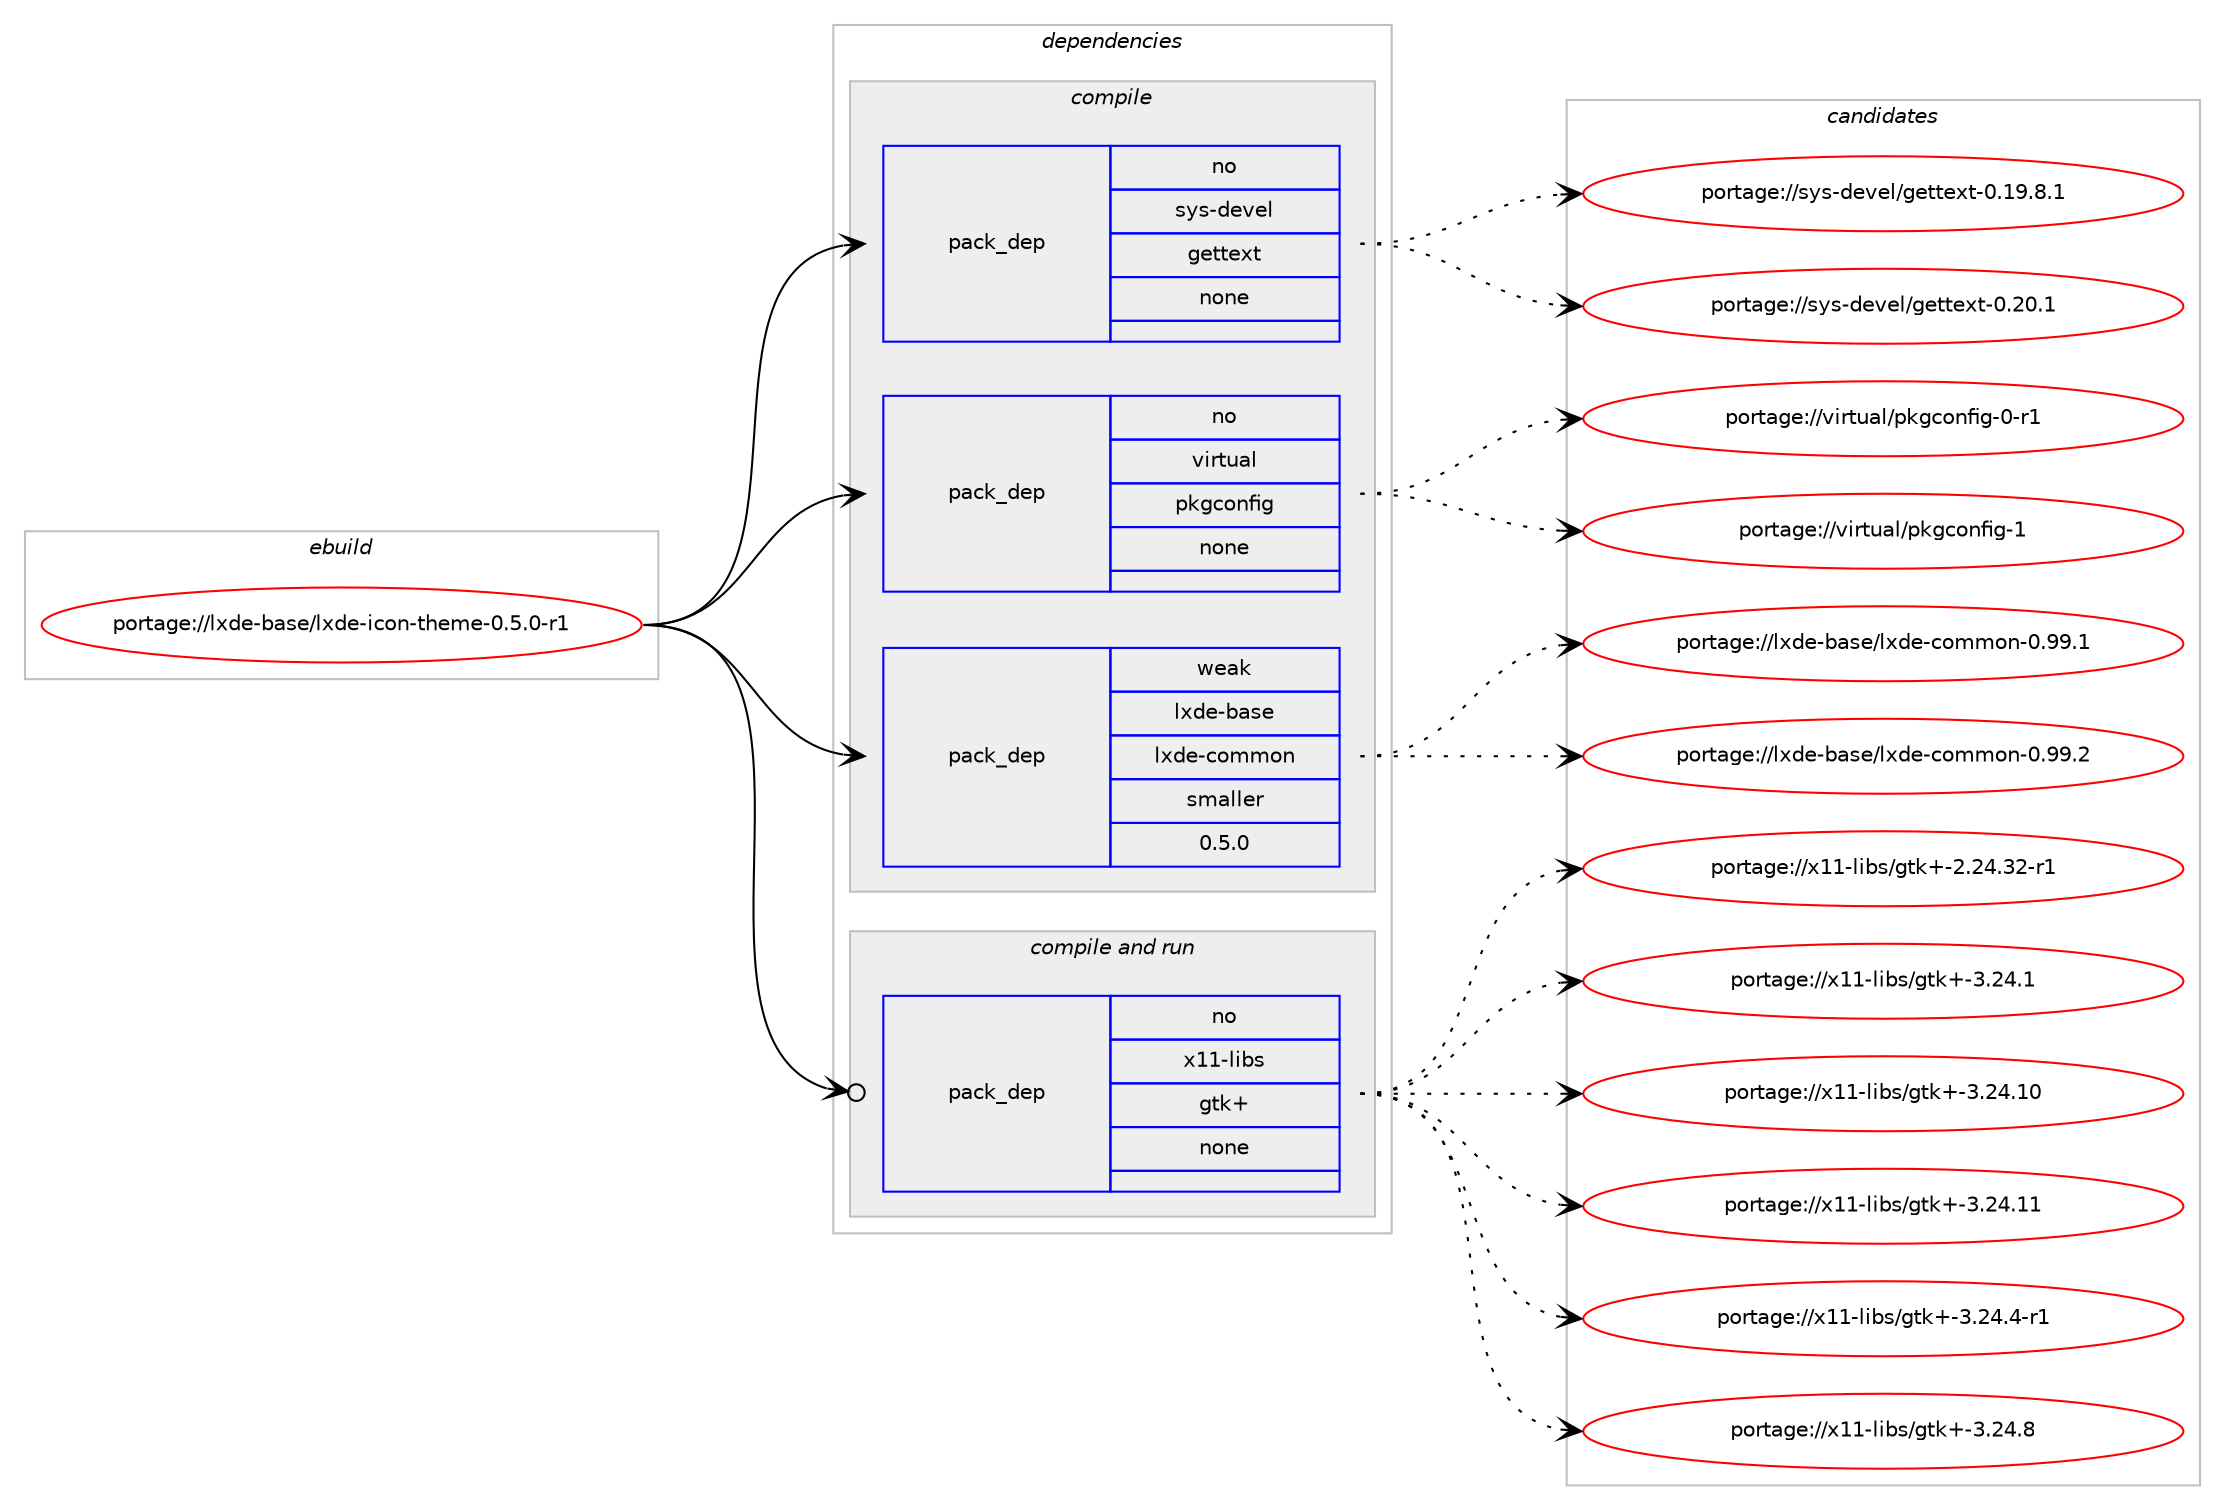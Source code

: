 digraph prolog {

# *************
# Graph options
# *************

newrank=true;
concentrate=true;
compound=true;
graph [rankdir=LR,fontname=Helvetica,fontsize=10,ranksep=1.5];#, ranksep=2.5, nodesep=0.2];
edge  [arrowhead=vee];
node  [fontname=Helvetica,fontsize=10];

# **********
# The ebuild
# **********

subgraph cluster_leftcol {
color=gray;
rank=same;
label=<<i>ebuild</i>>;
id [label="portage://lxde-base/lxde-icon-theme-0.5.0-r1", color=red, width=4, href="../lxde-base/lxde-icon-theme-0.5.0-r1.svg"];
}

# ****************
# The dependencies
# ****************

subgraph cluster_midcol {
color=gray;
label=<<i>dependencies</i>>;
subgraph cluster_compile {
fillcolor="#eeeeee";
style=filled;
label=<<i>compile</i>>;
subgraph pack222074 {
dependency303070 [label=<<TABLE BORDER="0" CELLBORDER="1" CELLSPACING="0" CELLPADDING="4" WIDTH="220"><TR><TD ROWSPAN="6" CELLPADDING="30">pack_dep</TD></TR><TR><TD WIDTH="110">no</TD></TR><TR><TD>sys-devel</TD></TR><TR><TD>gettext</TD></TR><TR><TD>none</TD></TR><TR><TD></TD></TR></TABLE>>, shape=none, color=blue];
}
id:e -> dependency303070:w [weight=20,style="solid",arrowhead="vee"];
subgraph pack222075 {
dependency303071 [label=<<TABLE BORDER="0" CELLBORDER="1" CELLSPACING="0" CELLPADDING="4" WIDTH="220"><TR><TD ROWSPAN="6" CELLPADDING="30">pack_dep</TD></TR><TR><TD WIDTH="110">no</TD></TR><TR><TD>virtual</TD></TR><TR><TD>pkgconfig</TD></TR><TR><TD>none</TD></TR><TR><TD></TD></TR></TABLE>>, shape=none, color=blue];
}
id:e -> dependency303071:w [weight=20,style="solid",arrowhead="vee"];
subgraph pack222076 {
dependency303072 [label=<<TABLE BORDER="0" CELLBORDER="1" CELLSPACING="0" CELLPADDING="4" WIDTH="220"><TR><TD ROWSPAN="6" CELLPADDING="30">pack_dep</TD></TR><TR><TD WIDTH="110">weak</TD></TR><TR><TD>lxde-base</TD></TR><TR><TD>lxde-common</TD></TR><TR><TD>smaller</TD></TR><TR><TD>0.5.0</TD></TR></TABLE>>, shape=none, color=blue];
}
id:e -> dependency303072:w [weight=20,style="solid",arrowhead="vee"];
}
subgraph cluster_compileandrun {
fillcolor="#eeeeee";
style=filled;
label=<<i>compile and run</i>>;
subgraph pack222077 {
dependency303073 [label=<<TABLE BORDER="0" CELLBORDER="1" CELLSPACING="0" CELLPADDING="4" WIDTH="220"><TR><TD ROWSPAN="6" CELLPADDING="30">pack_dep</TD></TR><TR><TD WIDTH="110">no</TD></TR><TR><TD>x11-libs</TD></TR><TR><TD>gtk+</TD></TR><TR><TD>none</TD></TR><TR><TD></TD></TR></TABLE>>, shape=none, color=blue];
}
id:e -> dependency303073:w [weight=20,style="solid",arrowhead="odotvee"];
}
subgraph cluster_run {
fillcolor="#eeeeee";
style=filled;
label=<<i>run</i>>;
}
}

# **************
# The candidates
# **************

subgraph cluster_choices {
rank=same;
color=gray;
label=<<i>candidates</i>>;

subgraph choice222074 {
color=black;
nodesep=1;
choiceportage1151211154510010111810110847103101116116101120116454846495746564649 [label="portage://sys-devel/gettext-0.19.8.1", color=red, width=4,href="../sys-devel/gettext-0.19.8.1.svg"];
choiceportage115121115451001011181011084710310111611610112011645484650484649 [label="portage://sys-devel/gettext-0.20.1", color=red, width=4,href="../sys-devel/gettext-0.20.1.svg"];
dependency303070:e -> choiceportage1151211154510010111810110847103101116116101120116454846495746564649:w [style=dotted,weight="100"];
dependency303070:e -> choiceportage115121115451001011181011084710310111611610112011645484650484649:w [style=dotted,weight="100"];
}
subgraph choice222075 {
color=black;
nodesep=1;
choiceportage11810511411611797108471121071039911111010210510345484511449 [label="portage://virtual/pkgconfig-0-r1", color=red, width=4,href="../virtual/pkgconfig-0-r1.svg"];
choiceportage1181051141161179710847112107103991111101021051034549 [label="portage://virtual/pkgconfig-1", color=red, width=4,href="../virtual/pkgconfig-1.svg"];
dependency303071:e -> choiceportage11810511411611797108471121071039911111010210510345484511449:w [style=dotted,weight="100"];
dependency303071:e -> choiceportage1181051141161179710847112107103991111101021051034549:w [style=dotted,weight="100"];
}
subgraph choice222076 {
color=black;
nodesep=1;
choiceportage10812010010145989711510147108120100101459911110910911111045484657574649 [label="portage://lxde-base/lxde-common-0.99.1", color=red, width=4,href="../lxde-base/lxde-common-0.99.1.svg"];
choiceportage10812010010145989711510147108120100101459911110910911111045484657574650 [label="portage://lxde-base/lxde-common-0.99.2", color=red, width=4,href="../lxde-base/lxde-common-0.99.2.svg"];
dependency303072:e -> choiceportage10812010010145989711510147108120100101459911110910911111045484657574649:w [style=dotted,weight="100"];
dependency303072:e -> choiceportage10812010010145989711510147108120100101459911110910911111045484657574650:w [style=dotted,weight="100"];
}
subgraph choice222077 {
color=black;
nodesep=1;
choiceportage12049494510810598115471031161074345504650524651504511449 [label="portage://x11-libs/gtk+-2.24.32-r1", color=red, width=4,href="../x11-libs/gtk+-2.24.32-r1.svg"];
choiceportage12049494510810598115471031161074345514650524649 [label="portage://x11-libs/gtk+-3.24.1", color=red, width=4,href="../x11-libs/gtk+-3.24.1.svg"];
choiceportage1204949451081059811547103116107434551465052464948 [label="portage://x11-libs/gtk+-3.24.10", color=red, width=4,href="../x11-libs/gtk+-3.24.10.svg"];
choiceportage1204949451081059811547103116107434551465052464949 [label="portage://x11-libs/gtk+-3.24.11", color=red, width=4,href="../x11-libs/gtk+-3.24.11.svg"];
choiceportage120494945108105981154710311610743455146505246524511449 [label="portage://x11-libs/gtk+-3.24.4-r1", color=red, width=4,href="../x11-libs/gtk+-3.24.4-r1.svg"];
choiceportage12049494510810598115471031161074345514650524656 [label="portage://x11-libs/gtk+-3.24.8", color=red, width=4,href="../x11-libs/gtk+-3.24.8.svg"];
dependency303073:e -> choiceportage12049494510810598115471031161074345504650524651504511449:w [style=dotted,weight="100"];
dependency303073:e -> choiceportage12049494510810598115471031161074345514650524649:w [style=dotted,weight="100"];
dependency303073:e -> choiceportage1204949451081059811547103116107434551465052464948:w [style=dotted,weight="100"];
dependency303073:e -> choiceportage1204949451081059811547103116107434551465052464949:w [style=dotted,weight="100"];
dependency303073:e -> choiceportage120494945108105981154710311610743455146505246524511449:w [style=dotted,weight="100"];
dependency303073:e -> choiceportage12049494510810598115471031161074345514650524656:w [style=dotted,weight="100"];
}
}

}
